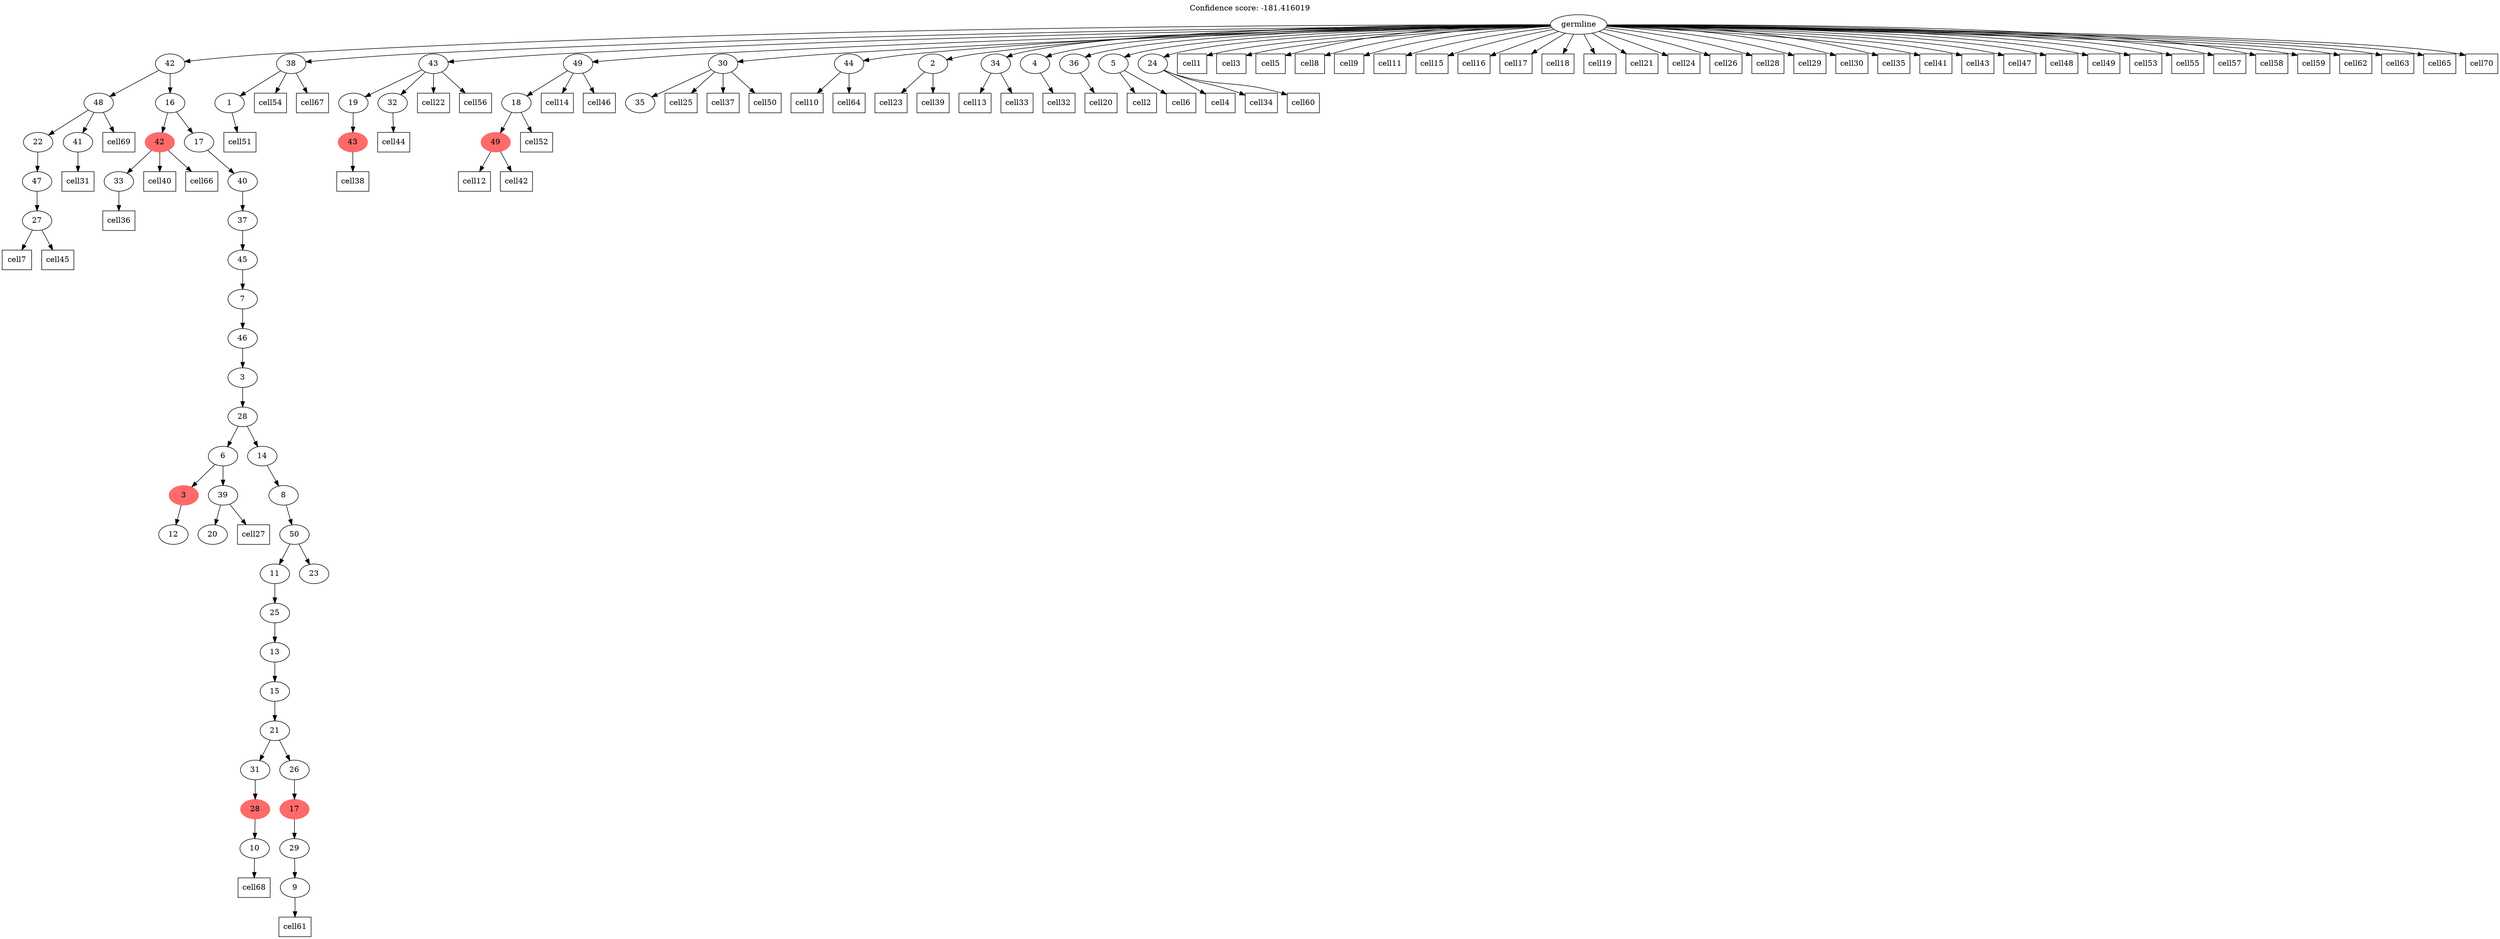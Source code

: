 digraph g {
	"54" -> "55";
	"55" [label="27"];
	"53" -> "54";
	"54" [label="47"];
	"51" -> "52";
	"52" [label="41"];
	"51" -> "53";
	"53" [label="22"];
	"49" -> "50";
	"50" [label="33"];
	"47" -> "48";
	"48" [label="12"];
	"45" -> "46";
	"46" [label="20"];
	"44" -> "45";
	"45" [label="39"];
	"44" -> "47";
	"47" [color=indianred1, style=filled, label="3"];
	"41" -> "42";
	"42" [label="10"];
	"40" -> "41";
	"41" [color=indianred1, style=filled, label="28"];
	"38" -> "39";
	"39" [label="9"];
	"37" -> "38";
	"38" [label="29"];
	"36" -> "37";
	"37" [color=indianred1, style=filled, label="17"];
	"35" -> "36";
	"36" [label="26"];
	"35" -> "40";
	"40" [label="31"];
	"34" -> "35";
	"35" [label="21"];
	"33" -> "34";
	"34" [label="15"];
	"32" -> "33";
	"33" [label="13"];
	"31" -> "32";
	"32" [label="25"];
	"30" -> "31";
	"31" [label="11"];
	"30" -> "43";
	"43" [label="23"];
	"29" -> "30";
	"30" [label="50"];
	"28" -> "29";
	"29" [label="8"];
	"27" -> "28";
	"28" [label="14"];
	"27" -> "44";
	"44" [label="6"];
	"26" -> "27";
	"27" [label="28"];
	"25" -> "26";
	"26" [label="3"];
	"24" -> "25";
	"25" [label="46"];
	"23" -> "24";
	"24" [label="7"];
	"22" -> "23";
	"23" [label="45"];
	"21" -> "22";
	"22" [label="37"];
	"20" -> "21";
	"21" [label="40"];
	"19" -> "20";
	"20" [label="17"];
	"19" -> "49";
	"49" [color=indianred1, style=filled, label="42"];
	"18" -> "19";
	"19" [label="16"];
	"18" -> "51";
	"51" [label="48"];
	"15" -> "16";
	"16" [label="1"];
	"11" -> "12";
	"12" [color=indianred1, style=filled, label="43"];
	"9" -> "10";
	"10" [label="32"];
	"9" -> "11";
	"11" [label="19"];
	"6" -> "7";
	"7" [color=indianred1, style=filled, label="49"];
	"5" -> "6";
	"6" [label="18"];
	"1" -> "2";
	"2" [label="35"];
	"0" -> "1";
	"1" [label="30"];
	"0" -> "3";
	"3" [label="44"];
	"0" -> "4";
	"4" [label="2"];
	"0" -> "5";
	"5" [label="49"];
	"0" -> "8";
	"8" [label="34"];
	"0" -> "9";
	"9" [label="43"];
	"0" -> "13";
	"13" [label="4"];
	"0" -> "14";
	"14" [label="36"];
	"0" -> "15";
	"15" [label="38"];
	"0" -> "17";
	"17" [label="5"];
	"0" -> "18";
	"18" [label="42"];
	"0" -> "56";
	"56" [label="24"];
	"0" [label="germline"];
	"0" -> "cell1";
	"cell1" [shape=box];
	"17" -> "cell2";
	"cell2" [shape=box];
	"0" -> "cell3";
	"cell3" [shape=box];
	"56" -> "cell4";
	"cell4" [shape=box];
	"0" -> "cell5";
	"cell5" [shape=box];
	"17" -> "cell6";
	"cell6" [shape=box];
	"55" -> "cell7";
	"cell7" [shape=box];
	"0" -> "cell8";
	"cell8" [shape=box];
	"0" -> "cell9";
	"cell9" [shape=box];
	"3" -> "cell10";
	"cell10" [shape=box];
	"0" -> "cell11";
	"cell11" [shape=box];
	"7" -> "cell12";
	"cell12" [shape=box];
	"8" -> "cell13";
	"cell13" [shape=box];
	"5" -> "cell14";
	"cell14" [shape=box];
	"0" -> "cell15";
	"cell15" [shape=box];
	"0" -> "cell16";
	"cell16" [shape=box];
	"0" -> "cell17";
	"cell17" [shape=box];
	"0" -> "cell18";
	"cell18" [shape=box];
	"0" -> "cell19";
	"cell19" [shape=box];
	"14" -> "cell20";
	"cell20" [shape=box];
	"0" -> "cell21";
	"cell21" [shape=box];
	"9" -> "cell22";
	"cell22" [shape=box];
	"4" -> "cell23";
	"cell23" [shape=box];
	"0" -> "cell24";
	"cell24" [shape=box];
	"1" -> "cell25";
	"cell25" [shape=box];
	"0" -> "cell26";
	"cell26" [shape=box];
	"45" -> "cell27";
	"cell27" [shape=box];
	"0" -> "cell28";
	"cell28" [shape=box];
	"0" -> "cell29";
	"cell29" [shape=box];
	"0" -> "cell30";
	"cell30" [shape=box];
	"52" -> "cell31";
	"cell31" [shape=box];
	"13" -> "cell32";
	"cell32" [shape=box];
	"8" -> "cell33";
	"cell33" [shape=box];
	"56" -> "cell34";
	"cell34" [shape=box];
	"0" -> "cell35";
	"cell35" [shape=box];
	"50" -> "cell36";
	"cell36" [shape=box];
	"1" -> "cell37";
	"cell37" [shape=box];
	"12" -> "cell38";
	"cell38" [shape=box];
	"4" -> "cell39";
	"cell39" [shape=box];
	"49" -> "cell40";
	"cell40" [shape=box];
	"0" -> "cell41";
	"cell41" [shape=box];
	"7" -> "cell42";
	"cell42" [shape=box];
	"0" -> "cell43";
	"cell43" [shape=box];
	"10" -> "cell44";
	"cell44" [shape=box];
	"55" -> "cell45";
	"cell45" [shape=box];
	"5" -> "cell46";
	"cell46" [shape=box];
	"0" -> "cell47";
	"cell47" [shape=box];
	"0" -> "cell48";
	"cell48" [shape=box];
	"0" -> "cell49";
	"cell49" [shape=box];
	"1" -> "cell50";
	"cell50" [shape=box];
	"16" -> "cell51";
	"cell51" [shape=box];
	"6" -> "cell52";
	"cell52" [shape=box];
	"0" -> "cell53";
	"cell53" [shape=box];
	"15" -> "cell54";
	"cell54" [shape=box];
	"0" -> "cell55";
	"cell55" [shape=box];
	"9" -> "cell56";
	"cell56" [shape=box];
	"0" -> "cell57";
	"cell57" [shape=box];
	"0" -> "cell58";
	"cell58" [shape=box];
	"0" -> "cell59";
	"cell59" [shape=box];
	"56" -> "cell60";
	"cell60" [shape=box];
	"39" -> "cell61";
	"cell61" [shape=box];
	"0" -> "cell62";
	"cell62" [shape=box];
	"0" -> "cell63";
	"cell63" [shape=box];
	"3" -> "cell64";
	"cell64" [shape=box];
	"0" -> "cell65";
	"cell65" [shape=box];
	"49" -> "cell66";
	"cell66" [shape=box];
	"15" -> "cell67";
	"cell67" [shape=box];
	"42" -> "cell68";
	"cell68" [shape=box];
	"51" -> "cell69";
	"cell69" [shape=box];
	"0" -> "cell70";
	"cell70" [shape=box];
	labelloc="t";
	label="Confidence score: -181.416019";
}
